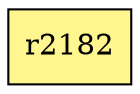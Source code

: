 digraph G {
rankdir=BT;ranksep="2.0";
"r2182" [shape=record,fillcolor=khaki1,style=filled,label="{r2182}"];
}